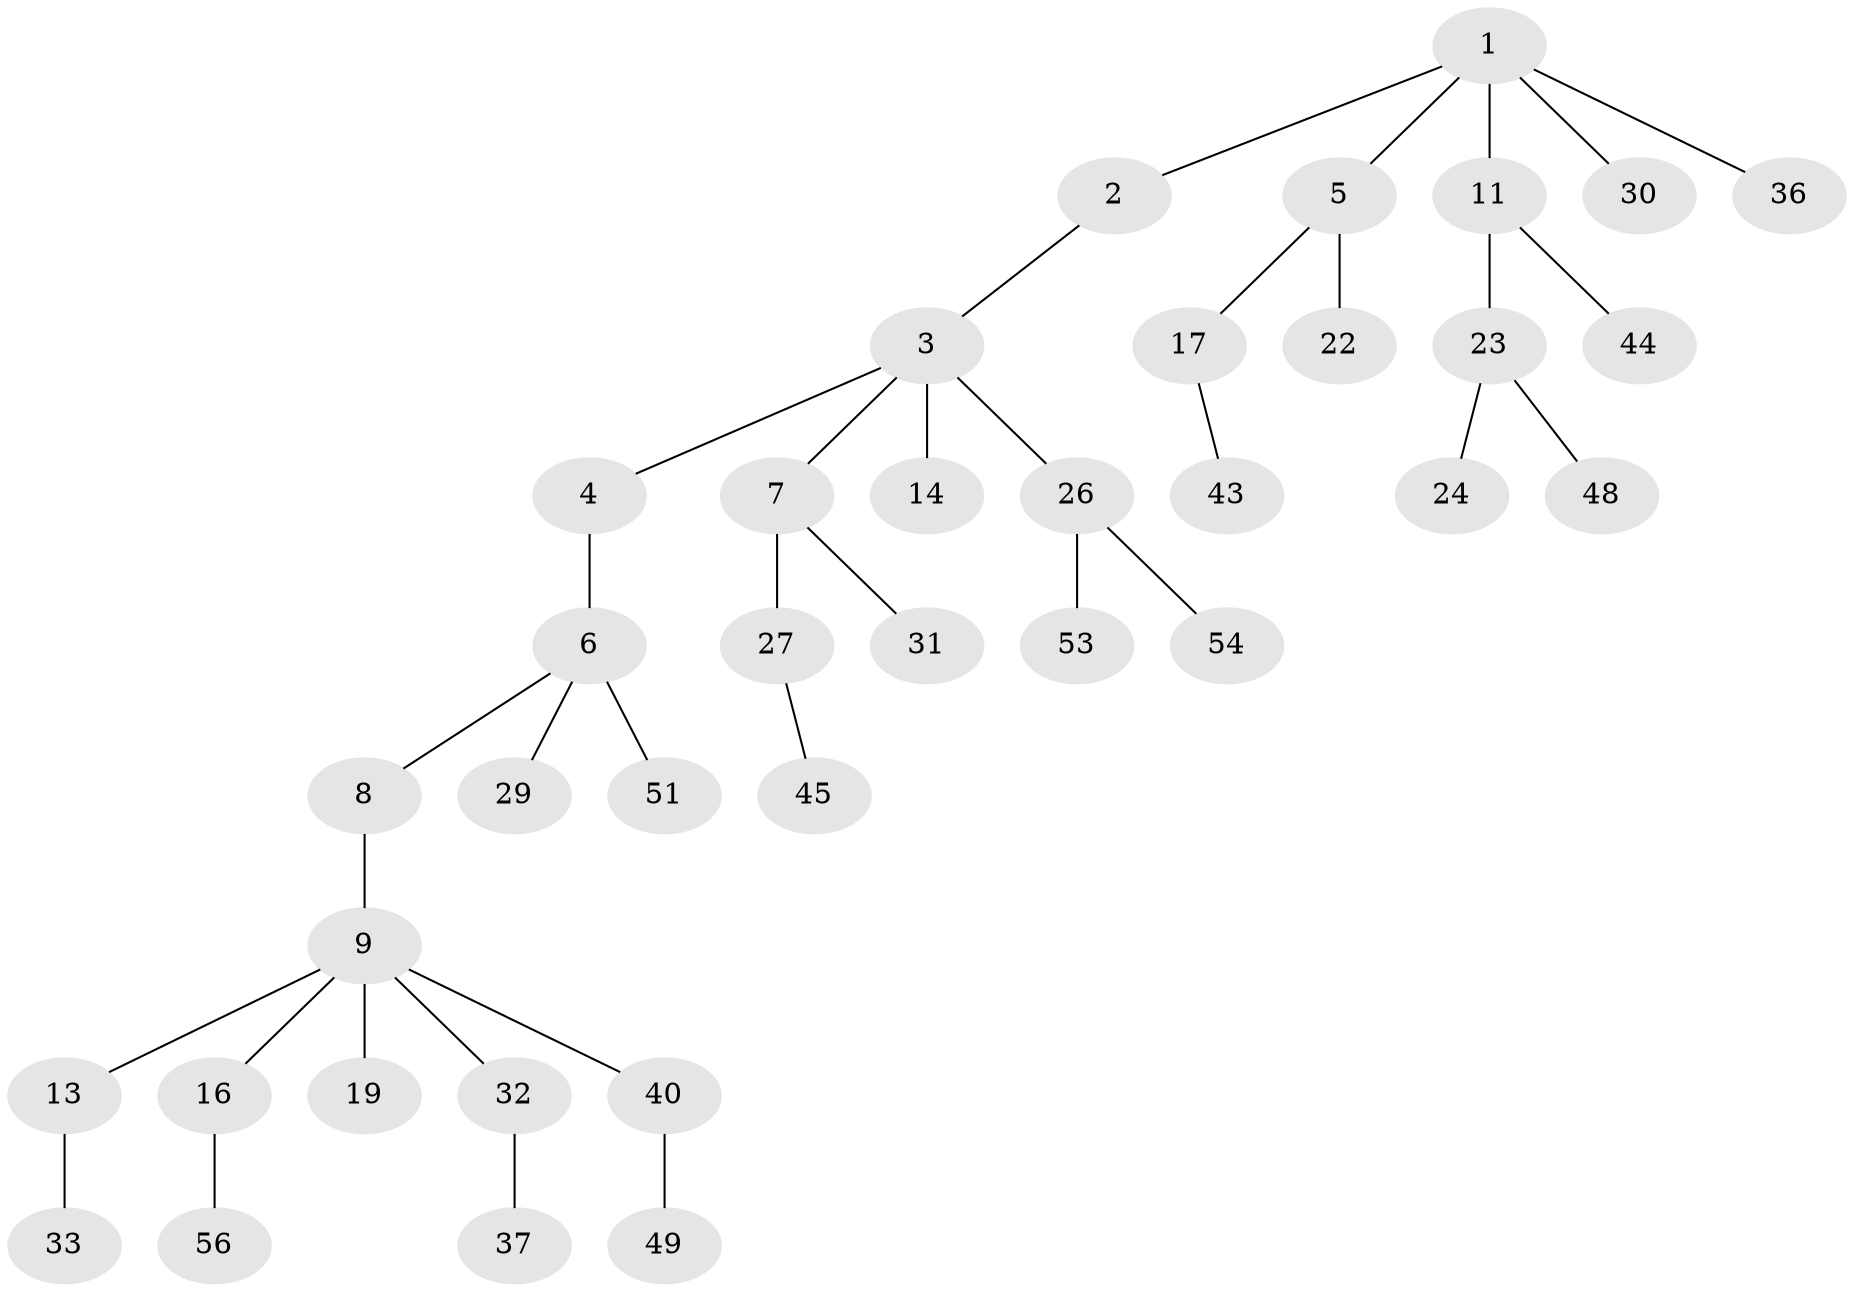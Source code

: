 // Generated by graph-tools (version 1.1) at 2025/24/03/03/25 07:24:06]
// undirected, 37 vertices, 36 edges
graph export_dot {
graph [start="1"]
  node [color=gray90,style=filled];
  1 [super="+38"];
  2;
  3 [super="+12"];
  4 [super="+25"];
  5 [super="+42"];
  6 [super="+28"];
  7 [super="+18"];
  8 [super="+15"];
  9 [super="+10"];
  11 [super="+20"];
  13;
  14;
  16;
  17 [super="+46"];
  19 [super="+21"];
  22 [super="+55"];
  23 [super="+34"];
  24 [super="+52"];
  26 [super="+35"];
  27 [super="+39"];
  29;
  30;
  31;
  32 [super="+57"];
  33 [super="+50"];
  36;
  37;
  40 [super="+41"];
  43 [super="+47"];
  44;
  45;
  48;
  49;
  51;
  53;
  54;
  56;
  1 -- 2;
  1 -- 5;
  1 -- 11;
  1 -- 30;
  1 -- 36;
  2 -- 3;
  3 -- 4;
  3 -- 7;
  3 -- 14;
  3 -- 26;
  4 -- 6;
  5 -- 17;
  5 -- 22;
  6 -- 8;
  6 -- 29;
  6 -- 51;
  7 -- 27;
  7 -- 31;
  8 -- 9;
  9 -- 13;
  9 -- 19;
  9 -- 32;
  9 -- 40;
  9 -- 16;
  11 -- 44;
  11 -- 23;
  13 -- 33;
  16 -- 56;
  17 -- 43;
  23 -- 24;
  23 -- 48;
  26 -- 53;
  26 -- 54;
  27 -- 45;
  32 -- 37;
  40 -- 49;
}
